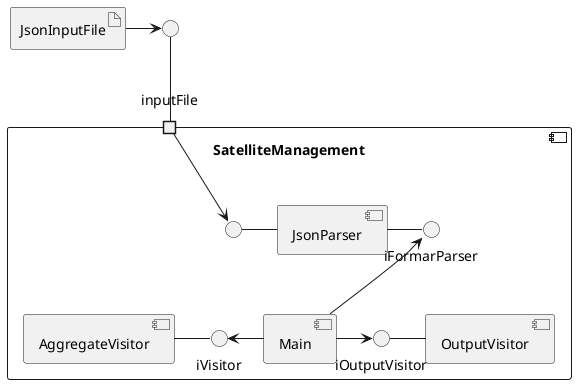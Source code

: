 @startuml

artifact JsonInputFile


component SatelliteManagement as app{

    port "inputFile" as p_in

    component AggregateVisitor
    component Main
    component OutputVisitor
    component JsonParser

    interface iVisitor
    interface iOutputVisitor
    interface iFormarParser

    iVisitor -left- AggregateVisitor
    Main -left-> iVisitor
    Main -right->iOutputVisitor
    iOutputVisitor -right- OutputVisitor
    Main -up->iFormarParser
    iFormarParser -left- JsonParser
    () " " as i_in
    i_in - JsonParser
    p_in -down-> i_in
}


() " " as io_in
io_in -down- p_in
JsonInputFile -right-> io_in



@enduml
